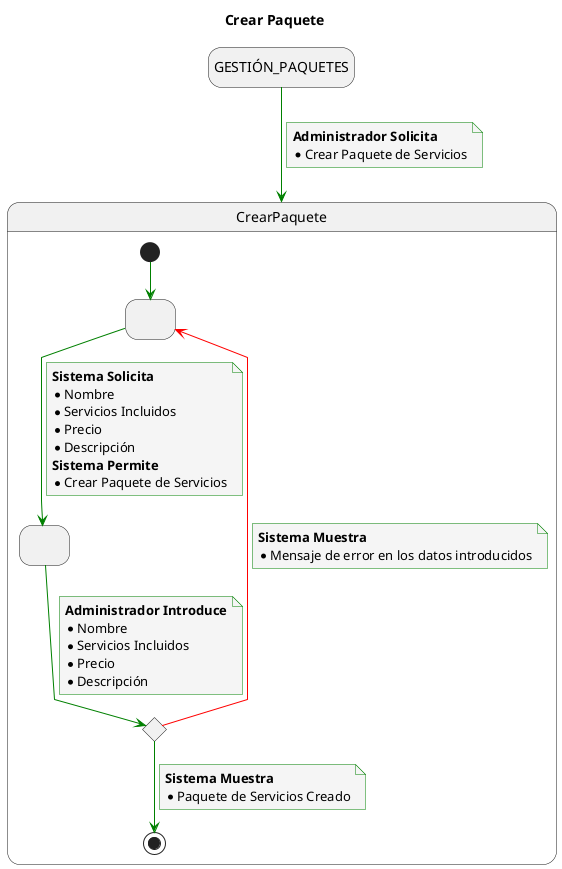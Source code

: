 @startuml

title Crear Paquete

skinparam {
    NoteBackgroundColor #whiteSmoke
    ArrowColor #green
    NoteBorderColor #green
    linetype polyline
}

hide empty description

state startState as "GESTIÓN_PAQUETES"

startState --> CrearPaquete
note on link
    <b>Administrador Solicita</b>
    * Crear Paquete de Servicios
end note

state CrearPaquete{
state 2 as " "
state 3 as " "
state 4 <<choice>>

[*] -down-> 2

2 -down-> 3
note on link
<b>Sistema Solicita</b>
* Nombre
* Servicios Incluidos
* Precio
* Descripción
<b>Sistema Permite</b>
* Crear Paquete de Servicios
end note

3 -down-> 4
note on link
<b>Administrador Introduce</b>
* Nombre
* Servicios Incluidos
* Precio
* Descripción
end note

4 -down-> [*]
note on link
<b>Sistema Muestra</b>
* Paquete de Servicios Creado
end note

4 -[#red]-> 2
note on link
<b>Sistema Muestra</b>
* Mensaje de error en los datos introducidos
end note

}

@enduml